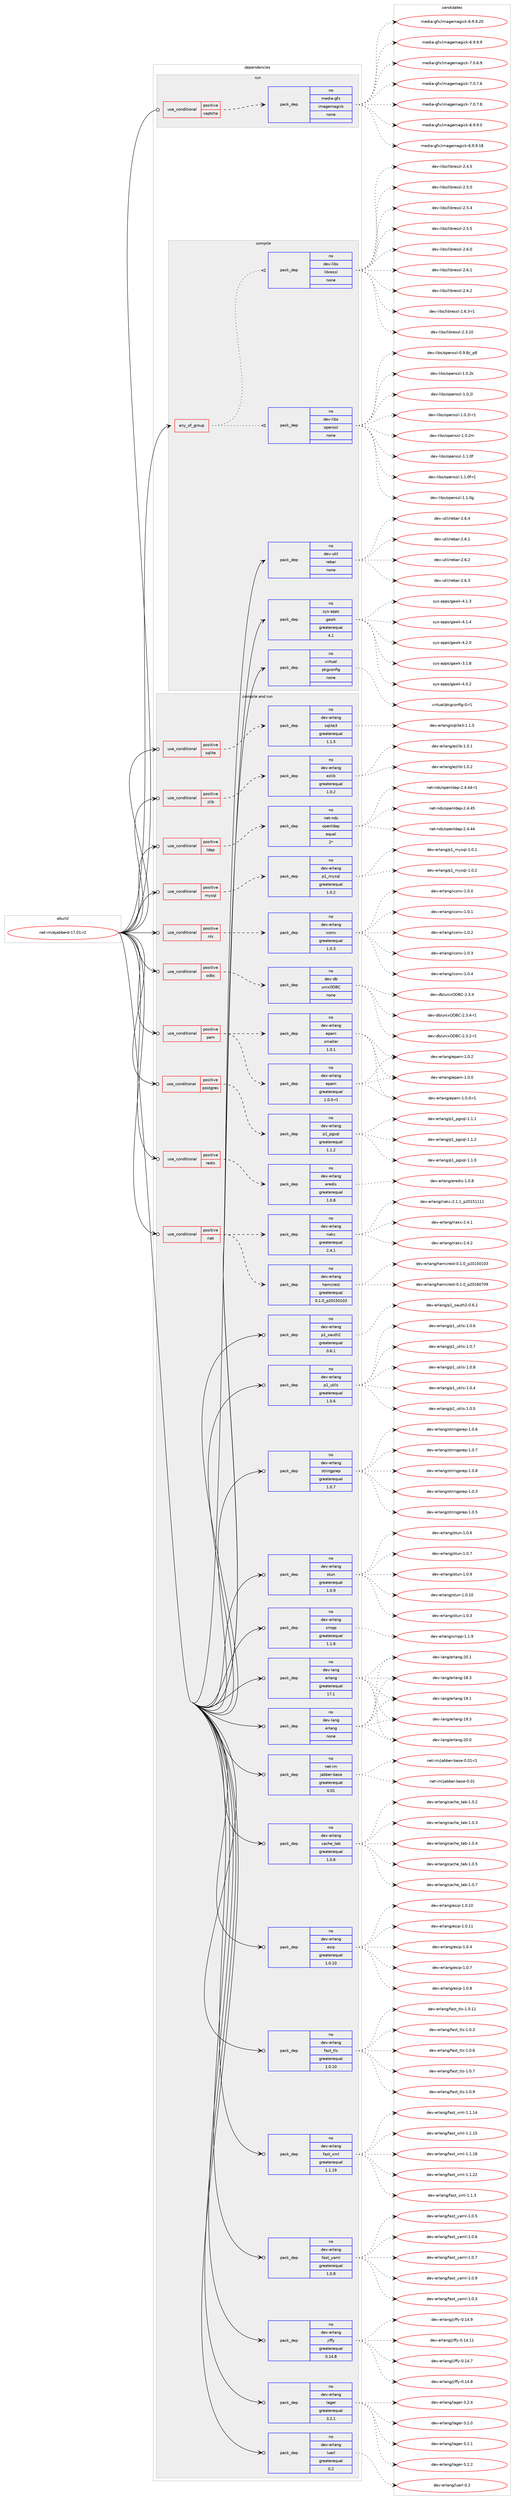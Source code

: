 digraph prolog {

# *************
# Graph options
# *************

newrank=true;
concentrate=true;
compound=true;
graph [rankdir=LR,fontname=Helvetica,fontsize=10,ranksep=1.5];#, ranksep=2.5, nodesep=0.2];
edge  [arrowhead=vee];
node  [fontname=Helvetica,fontsize=10];

# **********
# The ebuild
# **********

subgraph cluster_leftcol {
color=gray;
rank=same;
label=<<i>ebuild</i>>;
id [label="net-im/ejabberd-17.01-r2", color=red, width=4, href="../net-im/ejabberd-17.01-r2.svg"];
}

# ****************
# The dependencies
# ****************

subgraph cluster_midcol {
color=gray;
label=<<i>dependencies</i>>;
subgraph cluster_compile {
fillcolor="#eeeeee";
style=filled;
label=<<i>compile</i>>;
subgraph any6656 {
dependency412075 [label=<<TABLE BORDER="0" CELLBORDER="1" CELLSPACING="0" CELLPADDING="4"><TR><TD CELLPADDING="10">any_of_group</TD></TR></TABLE>>, shape=none, color=red];subgraph pack303279 {
dependency412076 [label=<<TABLE BORDER="0" CELLBORDER="1" CELLSPACING="0" CELLPADDING="4" WIDTH="220"><TR><TD ROWSPAN="6" CELLPADDING="30">pack_dep</TD></TR><TR><TD WIDTH="110">no</TD></TR><TR><TD>dev-libs</TD></TR><TR><TD>openssl</TD></TR><TR><TD>none</TD></TR><TR><TD></TD></TR></TABLE>>, shape=none, color=blue];
}
dependency412075:e -> dependency412076:w [weight=20,style="dotted",arrowhead="oinv"];
subgraph pack303280 {
dependency412077 [label=<<TABLE BORDER="0" CELLBORDER="1" CELLSPACING="0" CELLPADDING="4" WIDTH="220"><TR><TD ROWSPAN="6" CELLPADDING="30">pack_dep</TD></TR><TR><TD WIDTH="110">no</TD></TR><TR><TD>dev-libs</TD></TR><TR><TD>libressl</TD></TR><TR><TD>none</TD></TR><TR><TD></TD></TR></TABLE>>, shape=none, color=blue];
}
dependency412075:e -> dependency412077:w [weight=20,style="dotted",arrowhead="oinv"];
}
id:e -> dependency412075:w [weight=20,style="solid",arrowhead="vee"];
subgraph pack303281 {
dependency412078 [label=<<TABLE BORDER="0" CELLBORDER="1" CELLSPACING="0" CELLPADDING="4" WIDTH="220"><TR><TD ROWSPAN="6" CELLPADDING="30">pack_dep</TD></TR><TR><TD WIDTH="110">no</TD></TR><TR><TD>dev-util</TD></TR><TR><TD>rebar</TD></TR><TR><TD>none</TD></TR><TR><TD></TD></TR></TABLE>>, shape=none, color=blue];
}
id:e -> dependency412078:w [weight=20,style="solid",arrowhead="vee"];
subgraph pack303282 {
dependency412079 [label=<<TABLE BORDER="0" CELLBORDER="1" CELLSPACING="0" CELLPADDING="4" WIDTH="220"><TR><TD ROWSPAN="6" CELLPADDING="30">pack_dep</TD></TR><TR><TD WIDTH="110">no</TD></TR><TR><TD>sys-apps</TD></TR><TR><TD>gawk</TD></TR><TR><TD>greaterequal</TD></TR><TR><TD>4.1</TD></TR></TABLE>>, shape=none, color=blue];
}
id:e -> dependency412079:w [weight=20,style="solid",arrowhead="vee"];
subgraph pack303283 {
dependency412080 [label=<<TABLE BORDER="0" CELLBORDER="1" CELLSPACING="0" CELLPADDING="4" WIDTH="220"><TR><TD ROWSPAN="6" CELLPADDING="30">pack_dep</TD></TR><TR><TD WIDTH="110">no</TD></TR><TR><TD>virtual</TD></TR><TR><TD>pkgconfig</TD></TR><TR><TD>none</TD></TR><TR><TD></TD></TR></TABLE>>, shape=none, color=blue];
}
id:e -> dependency412080:w [weight=20,style="solid",arrowhead="vee"];
}
subgraph cluster_compileandrun {
fillcolor="#eeeeee";
style=filled;
label=<<i>compile and run</i>>;
subgraph cond101952 {
dependency412081 [label=<<TABLE BORDER="0" CELLBORDER="1" CELLSPACING="0" CELLPADDING="4"><TR><TD ROWSPAN="3" CELLPADDING="10">use_conditional</TD></TR><TR><TD>positive</TD></TR><TR><TD>ldap</TD></TR></TABLE>>, shape=none, color=red];
subgraph pack303284 {
dependency412082 [label=<<TABLE BORDER="0" CELLBORDER="1" CELLSPACING="0" CELLPADDING="4" WIDTH="220"><TR><TD ROWSPAN="6" CELLPADDING="30">pack_dep</TD></TR><TR><TD WIDTH="110">no</TD></TR><TR><TD>net-nds</TD></TR><TR><TD>openldap</TD></TR><TR><TD>equal</TD></TR><TR><TD>2*</TD></TR></TABLE>>, shape=none, color=blue];
}
dependency412081:e -> dependency412082:w [weight=20,style="dashed",arrowhead="vee"];
}
id:e -> dependency412081:w [weight=20,style="solid",arrowhead="odotvee"];
subgraph cond101953 {
dependency412083 [label=<<TABLE BORDER="0" CELLBORDER="1" CELLSPACING="0" CELLPADDING="4"><TR><TD ROWSPAN="3" CELLPADDING="10">use_conditional</TD></TR><TR><TD>positive</TD></TR><TR><TD>mysql</TD></TR></TABLE>>, shape=none, color=red];
subgraph pack303285 {
dependency412084 [label=<<TABLE BORDER="0" CELLBORDER="1" CELLSPACING="0" CELLPADDING="4" WIDTH="220"><TR><TD ROWSPAN="6" CELLPADDING="30">pack_dep</TD></TR><TR><TD WIDTH="110">no</TD></TR><TR><TD>dev-erlang</TD></TR><TR><TD>p1_mysql</TD></TR><TR><TD>greaterequal</TD></TR><TR><TD>1.0.2</TD></TR></TABLE>>, shape=none, color=blue];
}
dependency412083:e -> dependency412084:w [weight=20,style="dashed",arrowhead="vee"];
}
id:e -> dependency412083:w [weight=20,style="solid",arrowhead="odotvee"];
subgraph cond101954 {
dependency412085 [label=<<TABLE BORDER="0" CELLBORDER="1" CELLSPACING="0" CELLPADDING="4"><TR><TD ROWSPAN="3" CELLPADDING="10">use_conditional</TD></TR><TR><TD>positive</TD></TR><TR><TD>nls</TD></TR></TABLE>>, shape=none, color=red];
subgraph pack303286 {
dependency412086 [label=<<TABLE BORDER="0" CELLBORDER="1" CELLSPACING="0" CELLPADDING="4" WIDTH="220"><TR><TD ROWSPAN="6" CELLPADDING="30">pack_dep</TD></TR><TR><TD WIDTH="110">no</TD></TR><TR><TD>dev-erlang</TD></TR><TR><TD>iconv</TD></TR><TR><TD>greaterequal</TD></TR><TR><TD>1.0.3</TD></TR></TABLE>>, shape=none, color=blue];
}
dependency412085:e -> dependency412086:w [weight=20,style="dashed",arrowhead="vee"];
}
id:e -> dependency412085:w [weight=20,style="solid",arrowhead="odotvee"];
subgraph cond101955 {
dependency412087 [label=<<TABLE BORDER="0" CELLBORDER="1" CELLSPACING="0" CELLPADDING="4"><TR><TD ROWSPAN="3" CELLPADDING="10">use_conditional</TD></TR><TR><TD>positive</TD></TR><TR><TD>odbc</TD></TR></TABLE>>, shape=none, color=red];
subgraph pack303287 {
dependency412088 [label=<<TABLE BORDER="0" CELLBORDER="1" CELLSPACING="0" CELLPADDING="4" WIDTH="220"><TR><TD ROWSPAN="6" CELLPADDING="30">pack_dep</TD></TR><TR><TD WIDTH="110">no</TD></TR><TR><TD>dev-db</TD></TR><TR><TD>unixODBC</TD></TR><TR><TD>none</TD></TR><TR><TD></TD></TR></TABLE>>, shape=none, color=blue];
}
dependency412087:e -> dependency412088:w [weight=20,style="dashed",arrowhead="vee"];
}
id:e -> dependency412087:w [weight=20,style="solid",arrowhead="odotvee"];
subgraph cond101956 {
dependency412089 [label=<<TABLE BORDER="0" CELLBORDER="1" CELLSPACING="0" CELLPADDING="4"><TR><TD ROWSPAN="3" CELLPADDING="10">use_conditional</TD></TR><TR><TD>positive</TD></TR><TR><TD>pam</TD></TR></TABLE>>, shape=none, color=red];
subgraph pack303288 {
dependency412090 [label=<<TABLE BORDER="0" CELLBORDER="1" CELLSPACING="0" CELLPADDING="4" WIDTH="220"><TR><TD ROWSPAN="6" CELLPADDING="30">pack_dep</TD></TR><TR><TD WIDTH="110">no</TD></TR><TR><TD>dev-erlang</TD></TR><TR><TD>epam</TD></TR><TR><TD>greaterequal</TD></TR><TR><TD>1.0.0-r1</TD></TR></TABLE>>, shape=none, color=blue];
}
dependency412089:e -> dependency412090:w [weight=20,style="dashed",arrowhead="vee"];
subgraph pack303289 {
dependency412091 [label=<<TABLE BORDER="0" CELLBORDER="1" CELLSPACING="0" CELLPADDING="4" WIDTH="220"><TR><TD ROWSPAN="6" CELLPADDING="30">pack_dep</TD></TR><TR><TD WIDTH="110">no</TD></TR><TR><TD>dev-erlang</TD></TR><TR><TD>epam</TD></TR><TR><TD>smaller</TD></TR><TR><TD>1.0.1</TD></TR></TABLE>>, shape=none, color=blue];
}
dependency412089:e -> dependency412091:w [weight=20,style="dashed",arrowhead="vee"];
}
id:e -> dependency412089:w [weight=20,style="solid",arrowhead="odotvee"];
subgraph cond101957 {
dependency412092 [label=<<TABLE BORDER="0" CELLBORDER="1" CELLSPACING="0" CELLPADDING="4"><TR><TD ROWSPAN="3" CELLPADDING="10">use_conditional</TD></TR><TR><TD>positive</TD></TR><TR><TD>postgres</TD></TR></TABLE>>, shape=none, color=red];
subgraph pack303290 {
dependency412093 [label=<<TABLE BORDER="0" CELLBORDER="1" CELLSPACING="0" CELLPADDING="4" WIDTH="220"><TR><TD ROWSPAN="6" CELLPADDING="30">pack_dep</TD></TR><TR><TD WIDTH="110">no</TD></TR><TR><TD>dev-erlang</TD></TR><TR><TD>p1_pgsql</TD></TR><TR><TD>greaterequal</TD></TR><TR><TD>1.1.2</TD></TR></TABLE>>, shape=none, color=blue];
}
dependency412092:e -> dependency412093:w [weight=20,style="dashed",arrowhead="vee"];
}
id:e -> dependency412092:w [weight=20,style="solid",arrowhead="odotvee"];
subgraph cond101958 {
dependency412094 [label=<<TABLE BORDER="0" CELLBORDER="1" CELLSPACING="0" CELLPADDING="4"><TR><TD ROWSPAN="3" CELLPADDING="10">use_conditional</TD></TR><TR><TD>positive</TD></TR><TR><TD>redis</TD></TR></TABLE>>, shape=none, color=red];
subgraph pack303291 {
dependency412095 [label=<<TABLE BORDER="0" CELLBORDER="1" CELLSPACING="0" CELLPADDING="4" WIDTH="220"><TR><TD ROWSPAN="6" CELLPADDING="30">pack_dep</TD></TR><TR><TD WIDTH="110">no</TD></TR><TR><TD>dev-erlang</TD></TR><TR><TD>eredis</TD></TR><TR><TD>greaterequal</TD></TR><TR><TD>1.0.8</TD></TR></TABLE>>, shape=none, color=blue];
}
dependency412094:e -> dependency412095:w [weight=20,style="dashed",arrowhead="vee"];
}
id:e -> dependency412094:w [weight=20,style="solid",arrowhead="odotvee"];
subgraph cond101959 {
dependency412096 [label=<<TABLE BORDER="0" CELLBORDER="1" CELLSPACING="0" CELLPADDING="4"><TR><TD ROWSPAN="3" CELLPADDING="10">use_conditional</TD></TR><TR><TD>positive</TD></TR><TR><TD>riak</TD></TR></TABLE>>, shape=none, color=red];
subgraph pack303292 {
dependency412097 [label=<<TABLE BORDER="0" CELLBORDER="1" CELLSPACING="0" CELLPADDING="4" WIDTH="220"><TR><TD ROWSPAN="6" CELLPADDING="30">pack_dep</TD></TR><TR><TD WIDTH="110">no</TD></TR><TR><TD>dev-erlang</TD></TR><TR><TD>hamcrest</TD></TR><TR><TD>greaterequal</TD></TR><TR><TD>0.1.0_p20150103</TD></TR></TABLE>>, shape=none, color=blue];
}
dependency412096:e -> dependency412097:w [weight=20,style="dashed",arrowhead="vee"];
subgraph pack303293 {
dependency412098 [label=<<TABLE BORDER="0" CELLBORDER="1" CELLSPACING="0" CELLPADDING="4" WIDTH="220"><TR><TD ROWSPAN="6" CELLPADDING="30">pack_dep</TD></TR><TR><TD WIDTH="110">no</TD></TR><TR><TD>dev-erlang</TD></TR><TR><TD>riakc</TD></TR><TR><TD>greaterequal</TD></TR><TR><TD>2.4.1</TD></TR></TABLE>>, shape=none, color=blue];
}
dependency412096:e -> dependency412098:w [weight=20,style="dashed",arrowhead="vee"];
}
id:e -> dependency412096:w [weight=20,style="solid",arrowhead="odotvee"];
subgraph cond101960 {
dependency412099 [label=<<TABLE BORDER="0" CELLBORDER="1" CELLSPACING="0" CELLPADDING="4"><TR><TD ROWSPAN="3" CELLPADDING="10">use_conditional</TD></TR><TR><TD>positive</TD></TR><TR><TD>sqlite</TD></TR></TABLE>>, shape=none, color=red];
subgraph pack303294 {
dependency412100 [label=<<TABLE BORDER="0" CELLBORDER="1" CELLSPACING="0" CELLPADDING="4" WIDTH="220"><TR><TD ROWSPAN="6" CELLPADDING="30">pack_dep</TD></TR><TR><TD WIDTH="110">no</TD></TR><TR><TD>dev-erlang</TD></TR><TR><TD>sqlite3</TD></TR><TR><TD>greaterequal</TD></TR><TR><TD>1.1.5</TD></TR></TABLE>>, shape=none, color=blue];
}
dependency412099:e -> dependency412100:w [weight=20,style="dashed",arrowhead="vee"];
}
id:e -> dependency412099:w [weight=20,style="solid",arrowhead="odotvee"];
subgraph cond101961 {
dependency412101 [label=<<TABLE BORDER="0" CELLBORDER="1" CELLSPACING="0" CELLPADDING="4"><TR><TD ROWSPAN="3" CELLPADDING="10">use_conditional</TD></TR><TR><TD>positive</TD></TR><TR><TD>zlib</TD></TR></TABLE>>, shape=none, color=red];
subgraph pack303295 {
dependency412102 [label=<<TABLE BORDER="0" CELLBORDER="1" CELLSPACING="0" CELLPADDING="4" WIDTH="220"><TR><TD ROWSPAN="6" CELLPADDING="30">pack_dep</TD></TR><TR><TD WIDTH="110">no</TD></TR><TR><TD>dev-erlang</TD></TR><TR><TD>ezlib</TD></TR><TR><TD>greaterequal</TD></TR><TR><TD>1.0.2</TD></TR></TABLE>>, shape=none, color=blue];
}
dependency412101:e -> dependency412102:w [weight=20,style="dashed",arrowhead="vee"];
}
id:e -> dependency412101:w [weight=20,style="solid",arrowhead="odotvee"];
subgraph pack303296 {
dependency412103 [label=<<TABLE BORDER="0" CELLBORDER="1" CELLSPACING="0" CELLPADDING="4" WIDTH="220"><TR><TD ROWSPAN="6" CELLPADDING="30">pack_dep</TD></TR><TR><TD WIDTH="110">no</TD></TR><TR><TD>dev-erlang</TD></TR><TR><TD>cache_tab</TD></TR><TR><TD>greaterequal</TD></TR><TR><TD>1.0.6</TD></TR></TABLE>>, shape=none, color=blue];
}
id:e -> dependency412103:w [weight=20,style="solid",arrowhead="odotvee"];
subgraph pack303297 {
dependency412104 [label=<<TABLE BORDER="0" CELLBORDER="1" CELLSPACING="0" CELLPADDING="4" WIDTH="220"><TR><TD ROWSPAN="6" CELLPADDING="30">pack_dep</TD></TR><TR><TD WIDTH="110">no</TD></TR><TR><TD>dev-erlang</TD></TR><TR><TD>esip</TD></TR><TR><TD>greaterequal</TD></TR><TR><TD>1.0.10</TD></TR></TABLE>>, shape=none, color=blue];
}
id:e -> dependency412104:w [weight=20,style="solid",arrowhead="odotvee"];
subgraph pack303298 {
dependency412105 [label=<<TABLE BORDER="0" CELLBORDER="1" CELLSPACING="0" CELLPADDING="4" WIDTH="220"><TR><TD ROWSPAN="6" CELLPADDING="30">pack_dep</TD></TR><TR><TD WIDTH="110">no</TD></TR><TR><TD>dev-erlang</TD></TR><TR><TD>fast_tls</TD></TR><TR><TD>greaterequal</TD></TR><TR><TD>1.0.10</TD></TR></TABLE>>, shape=none, color=blue];
}
id:e -> dependency412105:w [weight=20,style="solid",arrowhead="odotvee"];
subgraph pack303299 {
dependency412106 [label=<<TABLE BORDER="0" CELLBORDER="1" CELLSPACING="0" CELLPADDING="4" WIDTH="220"><TR><TD ROWSPAN="6" CELLPADDING="30">pack_dep</TD></TR><TR><TD WIDTH="110">no</TD></TR><TR><TD>dev-erlang</TD></TR><TR><TD>fast_xml</TD></TR><TR><TD>greaterequal</TD></TR><TR><TD>1.1.19</TD></TR></TABLE>>, shape=none, color=blue];
}
id:e -> dependency412106:w [weight=20,style="solid",arrowhead="odotvee"];
subgraph pack303300 {
dependency412107 [label=<<TABLE BORDER="0" CELLBORDER="1" CELLSPACING="0" CELLPADDING="4" WIDTH="220"><TR><TD ROWSPAN="6" CELLPADDING="30">pack_dep</TD></TR><TR><TD WIDTH="110">no</TD></TR><TR><TD>dev-erlang</TD></TR><TR><TD>fast_yaml</TD></TR><TR><TD>greaterequal</TD></TR><TR><TD>1.0.8</TD></TR></TABLE>>, shape=none, color=blue];
}
id:e -> dependency412107:w [weight=20,style="solid",arrowhead="odotvee"];
subgraph pack303301 {
dependency412108 [label=<<TABLE BORDER="0" CELLBORDER="1" CELLSPACING="0" CELLPADDING="4" WIDTH="220"><TR><TD ROWSPAN="6" CELLPADDING="30">pack_dep</TD></TR><TR><TD WIDTH="110">no</TD></TR><TR><TD>dev-erlang</TD></TR><TR><TD>jiffy</TD></TR><TR><TD>greaterequal</TD></TR><TR><TD>0.14.8</TD></TR></TABLE>>, shape=none, color=blue];
}
id:e -> dependency412108:w [weight=20,style="solid",arrowhead="odotvee"];
subgraph pack303302 {
dependency412109 [label=<<TABLE BORDER="0" CELLBORDER="1" CELLSPACING="0" CELLPADDING="4" WIDTH="220"><TR><TD ROWSPAN="6" CELLPADDING="30">pack_dep</TD></TR><TR><TD WIDTH="110">no</TD></TR><TR><TD>dev-erlang</TD></TR><TR><TD>lager</TD></TR><TR><TD>greaterequal</TD></TR><TR><TD>3.2.1</TD></TR></TABLE>>, shape=none, color=blue];
}
id:e -> dependency412109:w [weight=20,style="solid",arrowhead="odotvee"];
subgraph pack303303 {
dependency412110 [label=<<TABLE BORDER="0" CELLBORDER="1" CELLSPACING="0" CELLPADDING="4" WIDTH="220"><TR><TD ROWSPAN="6" CELLPADDING="30">pack_dep</TD></TR><TR><TD WIDTH="110">no</TD></TR><TR><TD>dev-erlang</TD></TR><TR><TD>luerl</TD></TR><TR><TD>greaterequal</TD></TR><TR><TD>0.2</TD></TR></TABLE>>, shape=none, color=blue];
}
id:e -> dependency412110:w [weight=20,style="solid",arrowhead="odotvee"];
subgraph pack303304 {
dependency412111 [label=<<TABLE BORDER="0" CELLBORDER="1" CELLSPACING="0" CELLPADDING="4" WIDTH="220"><TR><TD ROWSPAN="6" CELLPADDING="30">pack_dep</TD></TR><TR><TD WIDTH="110">no</TD></TR><TR><TD>dev-erlang</TD></TR><TR><TD>p1_oauth2</TD></TR><TR><TD>greaterequal</TD></TR><TR><TD>0.6.1</TD></TR></TABLE>>, shape=none, color=blue];
}
id:e -> dependency412111:w [weight=20,style="solid",arrowhead="odotvee"];
subgraph pack303305 {
dependency412112 [label=<<TABLE BORDER="0" CELLBORDER="1" CELLSPACING="0" CELLPADDING="4" WIDTH="220"><TR><TD ROWSPAN="6" CELLPADDING="30">pack_dep</TD></TR><TR><TD WIDTH="110">no</TD></TR><TR><TD>dev-erlang</TD></TR><TR><TD>p1_utils</TD></TR><TR><TD>greaterequal</TD></TR><TR><TD>1.0.6</TD></TR></TABLE>>, shape=none, color=blue];
}
id:e -> dependency412112:w [weight=20,style="solid",arrowhead="odotvee"];
subgraph pack303306 {
dependency412113 [label=<<TABLE BORDER="0" CELLBORDER="1" CELLSPACING="0" CELLPADDING="4" WIDTH="220"><TR><TD ROWSPAN="6" CELLPADDING="30">pack_dep</TD></TR><TR><TD WIDTH="110">no</TD></TR><TR><TD>dev-erlang</TD></TR><TR><TD>stringprep</TD></TR><TR><TD>greaterequal</TD></TR><TR><TD>1.0.7</TD></TR></TABLE>>, shape=none, color=blue];
}
id:e -> dependency412113:w [weight=20,style="solid",arrowhead="odotvee"];
subgraph pack303307 {
dependency412114 [label=<<TABLE BORDER="0" CELLBORDER="1" CELLSPACING="0" CELLPADDING="4" WIDTH="220"><TR><TD ROWSPAN="6" CELLPADDING="30">pack_dep</TD></TR><TR><TD WIDTH="110">no</TD></TR><TR><TD>dev-erlang</TD></TR><TR><TD>stun</TD></TR><TR><TD>greaterequal</TD></TR><TR><TD>1.0.9</TD></TR></TABLE>>, shape=none, color=blue];
}
id:e -> dependency412114:w [weight=20,style="solid",arrowhead="odotvee"];
subgraph pack303308 {
dependency412115 [label=<<TABLE BORDER="0" CELLBORDER="1" CELLSPACING="0" CELLPADDING="4" WIDTH="220"><TR><TD ROWSPAN="6" CELLPADDING="30">pack_dep</TD></TR><TR><TD WIDTH="110">no</TD></TR><TR><TD>dev-erlang</TD></TR><TR><TD>xmpp</TD></TR><TR><TD>greaterequal</TD></TR><TR><TD>1.1.6</TD></TR></TABLE>>, shape=none, color=blue];
}
id:e -> dependency412115:w [weight=20,style="solid",arrowhead="odotvee"];
subgraph pack303309 {
dependency412116 [label=<<TABLE BORDER="0" CELLBORDER="1" CELLSPACING="0" CELLPADDING="4" WIDTH="220"><TR><TD ROWSPAN="6" CELLPADDING="30">pack_dep</TD></TR><TR><TD WIDTH="110">no</TD></TR><TR><TD>dev-lang</TD></TR><TR><TD>erlang</TD></TR><TR><TD>greaterequal</TD></TR><TR><TD>17.1</TD></TR></TABLE>>, shape=none, color=blue];
}
id:e -> dependency412116:w [weight=20,style="solid",arrowhead="odotvee"];
subgraph pack303310 {
dependency412117 [label=<<TABLE BORDER="0" CELLBORDER="1" CELLSPACING="0" CELLPADDING="4" WIDTH="220"><TR><TD ROWSPAN="6" CELLPADDING="30">pack_dep</TD></TR><TR><TD WIDTH="110">no</TD></TR><TR><TD>dev-lang</TD></TR><TR><TD>erlang</TD></TR><TR><TD>none</TD></TR><TR><TD></TD></TR></TABLE>>, shape=none, color=blue];
}
id:e -> dependency412117:w [weight=20,style="solid",arrowhead="odotvee"];
subgraph pack303311 {
dependency412118 [label=<<TABLE BORDER="0" CELLBORDER="1" CELLSPACING="0" CELLPADDING="4" WIDTH="220"><TR><TD ROWSPAN="6" CELLPADDING="30">pack_dep</TD></TR><TR><TD WIDTH="110">no</TD></TR><TR><TD>net-im</TD></TR><TR><TD>jabber-base</TD></TR><TR><TD>greaterequal</TD></TR><TR><TD>0.01</TD></TR></TABLE>>, shape=none, color=blue];
}
id:e -> dependency412118:w [weight=20,style="solid",arrowhead="odotvee"];
}
subgraph cluster_run {
fillcolor="#eeeeee";
style=filled;
label=<<i>run</i>>;
subgraph cond101962 {
dependency412119 [label=<<TABLE BORDER="0" CELLBORDER="1" CELLSPACING="0" CELLPADDING="4"><TR><TD ROWSPAN="3" CELLPADDING="10">use_conditional</TD></TR><TR><TD>positive</TD></TR><TR><TD>captcha</TD></TR></TABLE>>, shape=none, color=red];
subgraph pack303312 {
dependency412120 [label=<<TABLE BORDER="0" CELLBORDER="1" CELLSPACING="0" CELLPADDING="4" WIDTH="220"><TR><TD ROWSPAN="6" CELLPADDING="30">pack_dep</TD></TR><TR><TD WIDTH="110">no</TD></TR><TR><TD>media-gfx</TD></TR><TR><TD>imagemagick</TD></TR><TR><TD>none</TD></TR><TR><TD></TD></TR></TABLE>>, shape=none, color=blue];
}
dependency412119:e -> dependency412120:w [weight=20,style="dashed",arrowhead="vee"];
}
id:e -> dependency412119:w [weight=20,style="solid",arrowhead="odot"];
}
}

# **************
# The candidates
# **************

subgraph cluster_choices {
rank=same;
color=gray;
label=<<i>candidates</i>>;

subgraph choice303279 {
color=black;
nodesep=1;
choice1001011184510810598115471111121011101151151084548465746561229511256 [label="dev-libs/openssl-0.9.8z_p8", color=red, width=4,href="../dev-libs/openssl-0.9.8z_p8.svg"];
choice100101118451081059811547111112101110115115108454946484650107 [label="dev-libs/openssl-1.0.2k", color=red, width=4,href="../dev-libs/openssl-1.0.2k.svg"];
choice100101118451081059811547111112101110115115108454946484650108 [label="dev-libs/openssl-1.0.2l", color=red, width=4,href="../dev-libs/openssl-1.0.2l.svg"];
choice1001011184510810598115471111121011101151151084549464846501084511449 [label="dev-libs/openssl-1.0.2l-r1", color=red, width=4,href="../dev-libs/openssl-1.0.2l-r1.svg"];
choice100101118451081059811547111112101110115115108454946484650109 [label="dev-libs/openssl-1.0.2m", color=red, width=4,href="../dev-libs/openssl-1.0.2m.svg"];
choice100101118451081059811547111112101110115115108454946494648102 [label="dev-libs/openssl-1.1.0f", color=red, width=4,href="../dev-libs/openssl-1.1.0f.svg"];
choice1001011184510810598115471111121011101151151084549464946481024511449 [label="dev-libs/openssl-1.1.0f-r1", color=red, width=4,href="../dev-libs/openssl-1.1.0f-r1.svg"];
choice100101118451081059811547111112101110115115108454946494648103 [label="dev-libs/openssl-1.1.0g", color=red, width=4,href="../dev-libs/openssl-1.1.0g.svg"];
dependency412076:e -> choice1001011184510810598115471111121011101151151084548465746561229511256:w [style=dotted,weight="100"];
dependency412076:e -> choice100101118451081059811547111112101110115115108454946484650107:w [style=dotted,weight="100"];
dependency412076:e -> choice100101118451081059811547111112101110115115108454946484650108:w [style=dotted,weight="100"];
dependency412076:e -> choice1001011184510810598115471111121011101151151084549464846501084511449:w [style=dotted,weight="100"];
dependency412076:e -> choice100101118451081059811547111112101110115115108454946484650109:w [style=dotted,weight="100"];
dependency412076:e -> choice100101118451081059811547111112101110115115108454946494648102:w [style=dotted,weight="100"];
dependency412076:e -> choice1001011184510810598115471111121011101151151084549464946481024511449:w [style=dotted,weight="100"];
dependency412076:e -> choice100101118451081059811547111112101110115115108454946494648103:w [style=dotted,weight="100"];
}
subgraph choice303280 {
color=black;
nodesep=1;
choice1001011184510810598115471081059811410111511510845504651464948 [label="dev-libs/libressl-2.3.10", color=red, width=4,href="../dev-libs/libressl-2.3.10.svg"];
choice10010111845108105981154710810598114101115115108455046524653 [label="dev-libs/libressl-2.4.5", color=red, width=4,href="../dev-libs/libressl-2.4.5.svg"];
choice10010111845108105981154710810598114101115115108455046534648 [label="dev-libs/libressl-2.5.0", color=red, width=4,href="../dev-libs/libressl-2.5.0.svg"];
choice10010111845108105981154710810598114101115115108455046534652 [label="dev-libs/libressl-2.5.4", color=red, width=4,href="../dev-libs/libressl-2.5.4.svg"];
choice10010111845108105981154710810598114101115115108455046534653 [label="dev-libs/libressl-2.5.5", color=red, width=4,href="../dev-libs/libressl-2.5.5.svg"];
choice10010111845108105981154710810598114101115115108455046544648 [label="dev-libs/libressl-2.6.0", color=red, width=4,href="../dev-libs/libressl-2.6.0.svg"];
choice10010111845108105981154710810598114101115115108455046544649 [label="dev-libs/libressl-2.6.1", color=red, width=4,href="../dev-libs/libressl-2.6.1.svg"];
choice10010111845108105981154710810598114101115115108455046544650 [label="dev-libs/libressl-2.6.2", color=red, width=4,href="../dev-libs/libressl-2.6.2.svg"];
choice100101118451081059811547108105981141011151151084550465446514511449 [label="dev-libs/libressl-2.6.3-r1", color=red, width=4,href="../dev-libs/libressl-2.6.3-r1.svg"];
dependency412077:e -> choice1001011184510810598115471081059811410111511510845504651464948:w [style=dotted,weight="100"];
dependency412077:e -> choice10010111845108105981154710810598114101115115108455046524653:w [style=dotted,weight="100"];
dependency412077:e -> choice10010111845108105981154710810598114101115115108455046534648:w [style=dotted,weight="100"];
dependency412077:e -> choice10010111845108105981154710810598114101115115108455046534652:w [style=dotted,weight="100"];
dependency412077:e -> choice10010111845108105981154710810598114101115115108455046534653:w [style=dotted,weight="100"];
dependency412077:e -> choice10010111845108105981154710810598114101115115108455046544648:w [style=dotted,weight="100"];
dependency412077:e -> choice10010111845108105981154710810598114101115115108455046544649:w [style=dotted,weight="100"];
dependency412077:e -> choice10010111845108105981154710810598114101115115108455046544650:w [style=dotted,weight="100"];
dependency412077:e -> choice100101118451081059811547108105981141011151151084550465446514511449:w [style=dotted,weight="100"];
}
subgraph choice303281 {
color=black;
nodesep=1;
choice10010111845117116105108471141019897114455046544649 [label="dev-util/rebar-2.6.1", color=red, width=4,href="../dev-util/rebar-2.6.1.svg"];
choice10010111845117116105108471141019897114455046544650 [label="dev-util/rebar-2.6.2", color=red, width=4,href="../dev-util/rebar-2.6.2.svg"];
choice10010111845117116105108471141019897114455046544651 [label="dev-util/rebar-2.6.3", color=red, width=4,href="../dev-util/rebar-2.6.3.svg"];
choice10010111845117116105108471141019897114455046544652 [label="dev-util/rebar-2.6.4", color=red, width=4,href="../dev-util/rebar-2.6.4.svg"];
dependency412078:e -> choice10010111845117116105108471141019897114455046544649:w [style=dotted,weight="100"];
dependency412078:e -> choice10010111845117116105108471141019897114455046544650:w [style=dotted,weight="100"];
dependency412078:e -> choice10010111845117116105108471141019897114455046544651:w [style=dotted,weight="100"];
dependency412078:e -> choice10010111845117116105108471141019897114455046544652:w [style=dotted,weight="100"];
}
subgraph choice303282 {
color=black;
nodesep=1;
choice11512111545971121121154710397119107455146494656 [label="sys-apps/gawk-3.1.8", color=red, width=4,href="../sys-apps/gawk-3.1.8.svg"];
choice11512111545971121121154710397119107455246484650 [label="sys-apps/gawk-4.0.2", color=red, width=4,href="../sys-apps/gawk-4.0.2.svg"];
choice11512111545971121121154710397119107455246494651 [label="sys-apps/gawk-4.1.3", color=red, width=4,href="../sys-apps/gawk-4.1.3.svg"];
choice11512111545971121121154710397119107455246494652 [label="sys-apps/gawk-4.1.4", color=red, width=4,href="../sys-apps/gawk-4.1.4.svg"];
choice11512111545971121121154710397119107455246504648 [label="sys-apps/gawk-4.2.0", color=red, width=4,href="../sys-apps/gawk-4.2.0.svg"];
dependency412079:e -> choice11512111545971121121154710397119107455146494656:w [style=dotted,weight="100"];
dependency412079:e -> choice11512111545971121121154710397119107455246484650:w [style=dotted,weight="100"];
dependency412079:e -> choice11512111545971121121154710397119107455246494651:w [style=dotted,weight="100"];
dependency412079:e -> choice11512111545971121121154710397119107455246494652:w [style=dotted,weight="100"];
dependency412079:e -> choice11512111545971121121154710397119107455246504648:w [style=dotted,weight="100"];
}
subgraph choice303283 {
color=black;
nodesep=1;
choice11810511411611797108471121071039911111010210510345484511449 [label="virtual/pkgconfig-0-r1", color=red, width=4,href="../virtual/pkgconfig-0-r1.svg"];
dependency412080:e -> choice11810511411611797108471121071039911111010210510345484511449:w [style=dotted,weight="100"];
}
subgraph choice303284 {
color=black;
nodesep=1;
choice11010111645110100115471111121011101081009711245504652465252 [label="net-nds/openldap-2.4.44", color=red, width=4,href="../net-nds/openldap-2.4.44.svg"];
choice110101116451101001154711111210111010810097112455046524652524511449 [label="net-nds/openldap-2.4.44-r1", color=red, width=4,href="../net-nds/openldap-2.4.44-r1.svg"];
choice11010111645110100115471111121011101081009711245504652465253 [label="net-nds/openldap-2.4.45", color=red, width=4,href="../net-nds/openldap-2.4.45.svg"];
dependency412082:e -> choice11010111645110100115471111121011101081009711245504652465252:w [style=dotted,weight="100"];
dependency412082:e -> choice110101116451101001154711111210111010810097112455046524652524511449:w [style=dotted,weight="100"];
dependency412082:e -> choice11010111645110100115471111121011101081009711245504652465253:w [style=dotted,weight="100"];
}
subgraph choice303285 {
color=black;
nodesep=1;
choice1001011184510111410897110103471124995109121115113108454946484649 [label="dev-erlang/p1_mysql-1.0.1", color=red, width=4,href="../dev-erlang/p1_mysql-1.0.1.svg"];
choice1001011184510111410897110103471124995109121115113108454946484650 [label="dev-erlang/p1_mysql-1.0.2", color=red, width=4,href="../dev-erlang/p1_mysql-1.0.2.svg"];
dependency412084:e -> choice1001011184510111410897110103471124995109121115113108454946484649:w [style=dotted,weight="100"];
dependency412084:e -> choice1001011184510111410897110103471124995109121115113108454946484650:w [style=dotted,weight="100"];
}
subgraph choice303286 {
color=black;
nodesep=1;
choice10010111845101114108971101034710599111110118454946484648 [label="dev-erlang/iconv-1.0.0", color=red, width=4,href="../dev-erlang/iconv-1.0.0.svg"];
choice10010111845101114108971101034710599111110118454946484649 [label="dev-erlang/iconv-1.0.1", color=red, width=4,href="../dev-erlang/iconv-1.0.1.svg"];
choice10010111845101114108971101034710599111110118454946484650 [label="dev-erlang/iconv-1.0.2", color=red, width=4,href="../dev-erlang/iconv-1.0.2.svg"];
choice10010111845101114108971101034710599111110118454946484651 [label="dev-erlang/iconv-1.0.3", color=red, width=4,href="../dev-erlang/iconv-1.0.3.svg"];
choice10010111845101114108971101034710599111110118454946484652 [label="dev-erlang/iconv-1.0.4", color=red, width=4,href="../dev-erlang/iconv-1.0.4.svg"];
dependency412086:e -> choice10010111845101114108971101034710599111110118454946484648:w [style=dotted,weight="100"];
dependency412086:e -> choice10010111845101114108971101034710599111110118454946484649:w [style=dotted,weight="100"];
dependency412086:e -> choice10010111845101114108971101034710599111110118454946484650:w [style=dotted,weight="100"];
dependency412086:e -> choice10010111845101114108971101034710599111110118454946484651:w [style=dotted,weight="100"];
dependency412086:e -> choice10010111845101114108971101034710599111110118454946484652:w [style=dotted,weight="100"];
}
subgraph choice303287 {
color=black;
nodesep=1;
choice100101118451009847117110105120796866674550465146504511449 [label="dev-db/unixODBC-2.3.2-r1", color=red, width=4,href="../dev-db/unixODBC-2.3.2-r1.svg"];
choice10010111845100984711711010512079686667455046514652 [label="dev-db/unixODBC-2.3.4", color=red, width=4,href="../dev-db/unixODBC-2.3.4.svg"];
choice100101118451009847117110105120796866674550465146524511449 [label="dev-db/unixODBC-2.3.4-r1", color=red, width=4,href="../dev-db/unixODBC-2.3.4-r1.svg"];
dependency412088:e -> choice100101118451009847117110105120796866674550465146504511449:w [style=dotted,weight="100"];
dependency412088:e -> choice10010111845100984711711010512079686667455046514652:w [style=dotted,weight="100"];
dependency412088:e -> choice100101118451009847117110105120796866674550465146524511449:w [style=dotted,weight="100"];
}
subgraph choice303288 {
color=black;
nodesep=1;
choice10010111845101114108971101034710111297109454946484648 [label="dev-erlang/epam-1.0.0", color=red, width=4,href="../dev-erlang/epam-1.0.0.svg"];
choice100101118451011141089711010347101112971094549464846484511449 [label="dev-erlang/epam-1.0.0-r1", color=red, width=4,href="../dev-erlang/epam-1.0.0-r1.svg"];
choice10010111845101114108971101034710111297109454946484650 [label="dev-erlang/epam-1.0.2", color=red, width=4,href="../dev-erlang/epam-1.0.2.svg"];
dependency412090:e -> choice10010111845101114108971101034710111297109454946484648:w [style=dotted,weight="100"];
dependency412090:e -> choice100101118451011141089711010347101112971094549464846484511449:w [style=dotted,weight="100"];
dependency412090:e -> choice10010111845101114108971101034710111297109454946484650:w [style=dotted,weight="100"];
}
subgraph choice303289 {
color=black;
nodesep=1;
choice10010111845101114108971101034710111297109454946484648 [label="dev-erlang/epam-1.0.0", color=red, width=4,href="../dev-erlang/epam-1.0.0.svg"];
choice100101118451011141089711010347101112971094549464846484511449 [label="dev-erlang/epam-1.0.0-r1", color=red, width=4,href="../dev-erlang/epam-1.0.0-r1.svg"];
choice10010111845101114108971101034710111297109454946484650 [label="dev-erlang/epam-1.0.2", color=red, width=4,href="../dev-erlang/epam-1.0.2.svg"];
dependency412091:e -> choice10010111845101114108971101034710111297109454946484648:w [style=dotted,weight="100"];
dependency412091:e -> choice100101118451011141089711010347101112971094549464846484511449:w [style=dotted,weight="100"];
dependency412091:e -> choice10010111845101114108971101034710111297109454946484650:w [style=dotted,weight="100"];
}
subgraph choice303290 {
color=black;
nodesep=1;
choice1001011184510111410897110103471124995112103115113108454946494648 [label="dev-erlang/p1_pgsql-1.1.0", color=red, width=4,href="../dev-erlang/p1_pgsql-1.1.0.svg"];
choice1001011184510111410897110103471124995112103115113108454946494649 [label="dev-erlang/p1_pgsql-1.1.1", color=red, width=4,href="../dev-erlang/p1_pgsql-1.1.1.svg"];
choice1001011184510111410897110103471124995112103115113108454946494650 [label="dev-erlang/p1_pgsql-1.1.2", color=red, width=4,href="../dev-erlang/p1_pgsql-1.1.2.svg"];
dependency412093:e -> choice1001011184510111410897110103471124995112103115113108454946494648:w [style=dotted,weight="100"];
dependency412093:e -> choice1001011184510111410897110103471124995112103115113108454946494649:w [style=dotted,weight="100"];
dependency412093:e -> choice1001011184510111410897110103471124995112103115113108454946494650:w [style=dotted,weight="100"];
}
subgraph choice303291 {
color=black;
nodesep=1;
choice100101118451011141089711010347101114101100105115454946484656 [label="dev-erlang/eredis-1.0.8", color=red, width=4,href="../dev-erlang/eredis-1.0.8.svg"];
dependency412095:e -> choice100101118451011141089711010347101114101100105115454946484656:w [style=dotted,weight="100"];
}
subgraph choice303292 {
color=black;
nodesep=1;
choice1001011184510111410897110103471049710999114101115116454846494648951125048495348494851 [label="dev-erlang/hamcrest-0.1.0_p20150103", color=red, width=4,href="../dev-erlang/hamcrest-0.1.0_p20150103.svg"];
choice1001011184510111410897110103471049710999114101115116454846494648951125048495448554857 [label="dev-erlang/hamcrest-0.1.0_p20160709", color=red, width=4,href="../dev-erlang/hamcrest-0.1.0_p20160709.svg"];
dependency412097:e -> choice1001011184510111410897110103471049710999114101115116454846494648951125048495348494851:w [style=dotted,weight="100"];
dependency412097:e -> choice1001011184510111410897110103471049710999114101115116454846494648951125048495448554857:w [style=dotted,weight="100"];
}
subgraph choice303293 {
color=black;
nodesep=1;
choice1001011184510111410897110103471141059710799455046494649951125048495349494949 [label="dev-erlang/riakc-2.1.1_p20151111", color=red, width=4,href="../dev-erlang/riakc-2.1.1_p20151111.svg"];
choice1001011184510111410897110103471141059710799455046524649 [label="dev-erlang/riakc-2.4.1", color=red, width=4,href="../dev-erlang/riakc-2.4.1.svg"];
choice1001011184510111410897110103471141059710799455046524650 [label="dev-erlang/riakc-2.4.2", color=red, width=4,href="../dev-erlang/riakc-2.4.2.svg"];
dependency412098:e -> choice1001011184510111410897110103471141059710799455046494649951125048495349494949:w [style=dotted,weight="100"];
dependency412098:e -> choice1001011184510111410897110103471141059710799455046524649:w [style=dotted,weight="100"];
dependency412098:e -> choice1001011184510111410897110103471141059710799455046524650:w [style=dotted,weight="100"];
}
subgraph choice303294 {
color=black;
nodesep=1;
choice10010111845101114108971101034711511310810511610151454946494653 [label="dev-erlang/sqlite3-1.1.5", color=red, width=4,href="../dev-erlang/sqlite3-1.1.5.svg"];
dependency412100:e -> choice10010111845101114108971101034711511310810511610151454946494653:w [style=dotted,weight="100"];
}
subgraph choice303295 {
color=black;
nodesep=1;
choice10010111845101114108971101034710112210810598454946484649 [label="dev-erlang/ezlib-1.0.1", color=red, width=4,href="../dev-erlang/ezlib-1.0.1.svg"];
choice10010111845101114108971101034710112210810598454946484650 [label="dev-erlang/ezlib-1.0.2", color=red, width=4,href="../dev-erlang/ezlib-1.0.2.svg"];
dependency412102:e -> choice10010111845101114108971101034710112210810598454946484649:w [style=dotted,weight="100"];
dependency412102:e -> choice10010111845101114108971101034710112210810598454946484650:w [style=dotted,weight="100"];
}
subgraph choice303296 {
color=black;
nodesep=1;
choice100101118451011141089711010347999799104101951169798454946484650 [label="dev-erlang/cache_tab-1.0.2", color=red, width=4,href="../dev-erlang/cache_tab-1.0.2.svg"];
choice100101118451011141089711010347999799104101951169798454946484651 [label="dev-erlang/cache_tab-1.0.3", color=red, width=4,href="../dev-erlang/cache_tab-1.0.3.svg"];
choice100101118451011141089711010347999799104101951169798454946484652 [label="dev-erlang/cache_tab-1.0.4", color=red, width=4,href="../dev-erlang/cache_tab-1.0.4.svg"];
choice100101118451011141089711010347999799104101951169798454946484653 [label="dev-erlang/cache_tab-1.0.5", color=red, width=4,href="../dev-erlang/cache_tab-1.0.5.svg"];
choice100101118451011141089711010347999799104101951169798454946484655 [label="dev-erlang/cache_tab-1.0.7", color=red, width=4,href="../dev-erlang/cache_tab-1.0.7.svg"];
dependency412103:e -> choice100101118451011141089711010347999799104101951169798454946484650:w [style=dotted,weight="100"];
dependency412103:e -> choice100101118451011141089711010347999799104101951169798454946484651:w [style=dotted,weight="100"];
dependency412103:e -> choice100101118451011141089711010347999799104101951169798454946484652:w [style=dotted,weight="100"];
dependency412103:e -> choice100101118451011141089711010347999799104101951169798454946484653:w [style=dotted,weight="100"];
dependency412103:e -> choice100101118451011141089711010347999799104101951169798454946484655:w [style=dotted,weight="100"];
}
subgraph choice303297 {
color=black;
nodesep=1;
choice10010111845101114108971101034710111510511245494648464948 [label="dev-erlang/esip-1.0.10", color=red, width=4,href="../dev-erlang/esip-1.0.10.svg"];
choice10010111845101114108971101034710111510511245494648464949 [label="dev-erlang/esip-1.0.11", color=red, width=4,href="../dev-erlang/esip-1.0.11.svg"];
choice100101118451011141089711010347101115105112454946484652 [label="dev-erlang/esip-1.0.4", color=red, width=4,href="../dev-erlang/esip-1.0.4.svg"];
choice100101118451011141089711010347101115105112454946484655 [label="dev-erlang/esip-1.0.7", color=red, width=4,href="../dev-erlang/esip-1.0.7.svg"];
choice100101118451011141089711010347101115105112454946484656 [label="dev-erlang/esip-1.0.8", color=red, width=4,href="../dev-erlang/esip-1.0.8.svg"];
dependency412104:e -> choice10010111845101114108971101034710111510511245494648464948:w [style=dotted,weight="100"];
dependency412104:e -> choice10010111845101114108971101034710111510511245494648464949:w [style=dotted,weight="100"];
dependency412104:e -> choice100101118451011141089711010347101115105112454946484652:w [style=dotted,weight="100"];
dependency412104:e -> choice100101118451011141089711010347101115105112454946484655:w [style=dotted,weight="100"];
dependency412104:e -> choice100101118451011141089711010347101115105112454946484656:w [style=dotted,weight="100"];
}
subgraph choice303298 {
color=black;
nodesep=1;
choice100101118451011141089711010347102971151169511610811545494648464949 [label="dev-erlang/fast_tls-1.0.11", color=red, width=4,href="../dev-erlang/fast_tls-1.0.11.svg"];
choice1001011184510111410897110103471029711511695116108115454946484651 [label="dev-erlang/fast_tls-1.0.3", color=red, width=4,href="../dev-erlang/fast_tls-1.0.3.svg"];
choice1001011184510111410897110103471029711511695116108115454946484654 [label="dev-erlang/fast_tls-1.0.6", color=red, width=4,href="../dev-erlang/fast_tls-1.0.6.svg"];
choice1001011184510111410897110103471029711511695116108115454946484655 [label="dev-erlang/fast_tls-1.0.7", color=red, width=4,href="../dev-erlang/fast_tls-1.0.7.svg"];
choice1001011184510111410897110103471029711511695116108115454946484657 [label="dev-erlang/fast_tls-1.0.9", color=red, width=4,href="../dev-erlang/fast_tls-1.0.9.svg"];
dependency412105:e -> choice100101118451011141089711010347102971151169511610811545494648464949:w [style=dotted,weight="100"];
dependency412105:e -> choice1001011184510111410897110103471029711511695116108115454946484651:w [style=dotted,weight="100"];
dependency412105:e -> choice1001011184510111410897110103471029711511695116108115454946484654:w [style=dotted,weight="100"];
dependency412105:e -> choice1001011184510111410897110103471029711511695116108115454946484655:w [style=dotted,weight="100"];
dependency412105:e -> choice1001011184510111410897110103471029711511695116108115454946484657:w [style=dotted,weight="100"];
}
subgraph choice303299 {
color=black;
nodesep=1;
choice100101118451011141089711010347102971151169512010910845494649464952 [label="dev-erlang/fast_xml-1.1.14", color=red, width=4,href="../dev-erlang/fast_xml-1.1.14.svg"];
choice100101118451011141089711010347102971151169512010910845494649464953 [label="dev-erlang/fast_xml-1.1.15", color=red, width=4,href="../dev-erlang/fast_xml-1.1.15.svg"];
choice100101118451011141089711010347102971151169512010910845494649464956 [label="dev-erlang/fast_xml-1.1.18", color=red, width=4,href="../dev-erlang/fast_xml-1.1.18.svg"];
choice100101118451011141089711010347102971151169512010910845494649465050 [label="dev-erlang/fast_xml-1.1.22", color=red, width=4,href="../dev-erlang/fast_xml-1.1.22.svg"];
choice1001011184510111410897110103471029711511695120109108454946494651 [label="dev-erlang/fast_xml-1.1.3", color=red, width=4,href="../dev-erlang/fast_xml-1.1.3.svg"];
dependency412106:e -> choice100101118451011141089711010347102971151169512010910845494649464952:w [style=dotted,weight="100"];
dependency412106:e -> choice100101118451011141089711010347102971151169512010910845494649464953:w [style=dotted,weight="100"];
dependency412106:e -> choice100101118451011141089711010347102971151169512010910845494649464956:w [style=dotted,weight="100"];
dependency412106:e -> choice100101118451011141089711010347102971151169512010910845494649465050:w [style=dotted,weight="100"];
dependency412106:e -> choice1001011184510111410897110103471029711511695120109108454946494651:w [style=dotted,weight="100"];
}
subgraph choice303300 {
color=black;
nodesep=1;
choice100101118451011141089711010347102971151169512197109108454946484651 [label="dev-erlang/fast_yaml-1.0.3", color=red, width=4,href="../dev-erlang/fast_yaml-1.0.3.svg"];
choice100101118451011141089711010347102971151169512197109108454946484653 [label="dev-erlang/fast_yaml-1.0.5", color=red, width=4,href="../dev-erlang/fast_yaml-1.0.5.svg"];
choice100101118451011141089711010347102971151169512197109108454946484654 [label="dev-erlang/fast_yaml-1.0.6", color=red, width=4,href="../dev-erlang/fast_yaml-1.0.6.svg"];
choice100101118451011141089711010347102971151169512197109108454946484655 [label="dev-erlang/fast_yaml-1.0.7", color=red, width=4,href="../dev-erlang/fast_yaml-1.0.7.svg"];
choice100101118451011141089711010347102971151169512197109108454946484657 [label="dev-erlang/fast_yaml-1.0.9", color=red, width=4,href="../dev-erlang/fast_yaml-1.0.9.svg"];
dependency412107:e -> choice100101118451011141089711010347102971151169512197109108454946484651:w [style=dotted,weight="100"];
dependency412107:e -> choice100101118451011141089711010347102971151169512197109108454946484653:w [style=dotted,weight="100"];
dependency412107:e -> choice100101118451011141089711010347102971151169512197109108454946484654:w [style=dotted,weight="100"];
dependency412107:e -> choice100101118451011141089711010347102971151169512197109108454946484655:w [style=dotted,weight="100"];
dependency412107:e -> choice100101118451011141089711010347102971151169512197109108454946484657:w [style=dotted,weight="100"];
}
subgraph choice303301 {
color=black;
nodesep=1;
choice1001011184510111410897110103471061051021021214548464952464949 [label="dev-erlang/jiffy-0.14.11", color=red, width=4,href="../dev-erlang/jiffy-0.14.11.svg"];
choice10010111845101114108971101034710610510210212145484649524655 [label="dev-erlang/jiffy-0.14.7", color=red, width=4,href="../dev-erlang/jiffy-0.14.7.svg"];
choice10010111845101114108971101034710610510210212145484649524656 [label="dev-erlang/jiffy-0.14.8", color=red, width=4,href="../dev-erlang/jiffy-0.14.8.svg"];
choice10010111845101114108971101034710610510210212145484649524657 [label="dev-erlang/jiffy-0.14.9", color=red, width=4,href="../dev-erlang/jiffy-0.14.9.svg"];
dependency412108:e -> choice1001011184510111410897110103471061051021021214548464952464949:w [style=dotted,weight="100"];
dependency412108:e -> choice10010111845101114108971101034710610510210212145484649524655:w [style=dotted,weight="100"];
dependency412108:e -> choice10010111845101114108971101034710610510210212145484649524656:w [style=dotted,weight="100"];
dependency412108:e -> choice10010111845101114108971101034710610510210212145484649524657:w [style=dotted,weight="100"];
}
subgraph choice303302 {
color=black;
nodesep=1;
choice10010111845101114108971101034710897103101114455146504648 [label="dev-erlang/lager-3.2.0", color=red, width=4,href="../dev-erlang/lager-3.2.0.svg"];
choice10010111845101114108971101034710897103101114455146504649 [label="dev-erlang/lager-3.2.1", color=red, width=4,href="../dev-erlang/lager-3.2.1.svg"];
choice10010111845101114108971101034710897103101114455146504650 [label="dev-erlang/lager-3.2.2", color=red, width=4,href="../dev-erlang/lager-3.2.2.svg"];
choice10010111845101114108971101034710897103101114455146504652 [label="dev-erlang/lager-3.2.4", color=red, width=4,href="../dev-erlang/lager-3.2.4.svg"];
dependency412109:e -> choice10010111845101114108971101034710897103101114455146504648:w [style=dotted,weight="100"];
dependency412109:e -> choice10010111845101114108971101034710897103101114455146504649:w [style=dotted,weight="100"];
dependency412109:e -> choice10010111845101114108971101034710897103101114455146504650:w [style=dotted,weight="100"];
dependency412109:e -> choice10010111845101114108971101034710897103101114455146504652:w [style=dotted,weight="100"];
}
subgraph choice303303 {
color=black;
nodesep=1;
choice10010111845101114108971101034710811710111410845484650 [label="dev-erlang/luerl-0.2", color=red, width=4,href="../dev-erlang/luerl-0.2.svg"];
dependency412110:e -> choice10010111845101114108971101034710811710111410845484650:w [style=dotted,weight="100"];
}
subgraph choice303304 {
color=black;
nodesep=1;
choice10010111845101114108971101034711249951119711711610450454846544649 [label="dev-erlang/p1_oauth2-0.6.1", color=red, width=4,href="../dev-erlang/p1_oauth2-0.6.1.svg"];
dependency412111:e -> choice10010111845101114108971101034711249951119711711610450454846544649:w [style=dotted,weight="100"];
}
subgraph choice303305 {
color=black;
nodesep=1;
choice1001011184510111410897110103471124995117116105108115454946484652 [label="dev-erlang/p1_utils-1.0.4", color=red, width=4,href="../dev-erlang/p1_utils-1.0.4.svg"];
choice1001011184510111410897110103471124995117116105108115454946484653 [label="dev-erlang/p1_utils-1.0.5", color=red, width=4,href="../dev-erlang/p1_utils-1.0.5.svg"];
choice1001011184510111410897110103471124995117116105108115454946484654 [label="dev-erlang/p1_utils-1.0.6", color=red, width=4,href="../dev-erlang/p1_utils-1.0.6.svg"];
choice1001011184510111410897110103471124995117116105108115454946484655 [label="dev-erlang/p1_utils-1.0.7", color=red, width=4,href="../dev-erlang/p1_utils-1.0.7.svg"];
choice1001011184510111410897110103471124995117116105108115454946484656 [label="dev-erlang/p1_utils-1.0.8", color=red, width=4,href="../dev-erlang/p1_utils-1.0.8.svg"];
dependency412112:e -> choice1001011184510111410897110103471124995117116105108115454946484652:w [style=dotted,weight="100"];
dependency412112:e -> choice1001011184510111410897110103471124995117116105108115454946484653:w [style=dotted,weight="100"];
dependency412112:e -> choice1001011184510111410897110103471124995117116105108115454946484654:w [style=dotted,weight="100"];
dependency412112:e -> choice1001011184510111410897110103471124995117116105108115454946484655:w [style=dotted,weight="100"];
dependency412112:e -> choice1001011184510111410897110103471124995117116105108115454946484656:w [style=dotted,weight="100"];
}
subgraph choice303306 {
color=black;
nodesep=1;
choice100101118451011141089711010347115116114105110103112114101112454946484651 [label="dev-erlang/stringprep-1.0.3", color=red, width=4,href="../dev-erlang/stringprep-1.0.3.svg"];
choice100101118451011141089711010347115116114105110103112114101112454946484653 [label="dev-erlang/stringprep-1.0.5", color=red, width=4,href="../dev-erlang/stringprep-1.0.5.svg"];
choice100101118451011141089711010347115116114105110103112114101112454946484654 [label="dev-erlang/stringprep-1.0.6", color=red, width=4,href="../dev-erlang/stringprep-1.0.6.svg"];
choice100101118451011141089711010347115116114105110103112114101112454946484655 [label="dev-erlang/stringprep-1.0.7", color=red, width=4,href="../dev-erlang/stringprep-1.0.7.svg"];
choice100101118451011141089711010347115116114105110103112114101112454946484656 [label="dev-erlang/stringprep-1.0.8", color=red, width=4,href="../dev-erlang/stringprep-1.0.8.svg"];
dependency412113:e -> choice100101118451011141089711010347115116114105110103112114101112454946484651:w [style=dotted,weight="100"];
dependency412113:e -> choice100101118451011141089711010347115116114105110103112114101112454946484653:w [style=dotted,weight="100"];
dependency412113:e -> choice100101118451011141089711010347115116114105110103112114101112454946484654:w [style=dotted,weight="100"];
dependency412113:e -> choice100101118451011141089711010347115116114105110103112114101112454946484655:w [style=dotted,weight="100"];
dependency412113:e -> choice100101118451011141089711010347115116114105110103112114101112454946484656:w [style=dotted,weight="100"];
}
subgraph choice303307 {
color=black;
nodesep=1;
choice10010111845101114108971101034711511611711045494648464948 [label="dev-erlang/stun-1.0.10", color=red, width=4,href="../dev-erlang/stun-1.0.10.svg"];
choice100101118451011141089711010347115116117110454946484651 [label="dev-erlang/stun-1.0.3", color=red, width=4,href="../dev-erlang/stun-1.0.3.svg"];
choice100101118451011141089711010347115116117110454946484654 [label="dev-erlang/stun-1.0.6", color=red, width=4,href="../dev-erlang/stun-1.0.6.svg"];
choice100101118451011141089711010347115116117110454946484655 [label="dev-erlang/stun-1.0.7", color=red, width=4,href="../dev-erlang/stun-1.0.7.svg"];
choice100101118451011141089711010347115116117110454946484657 [label="dev-erlang/stun-1.0.9", color=red, width=4,href="../dev-erlang/stun-1.0.9.svg"];
dependency412114:e -> choice10010111845101114108971101034711511611711045494648464948:w [style=dotted,weight="100"];
dependency412114:e -> choice100101118451011141089711010347115116117110454946484651:w [style=dotted,weight="100"];
dependency412114:e -> choice100101118451011141089711010347115116117110454946484654:w [style=dotted,weight="100"];
dependency412114:e -> choice100101118451011141089711010347115116117110454946484655:w [style=dotted,weight="100"];
dependency412114:e -> choice100101118451011141089711010347115116117110454946484657:w [style=dotted,weight="100"];
}
subgraph choice303308 {
color=black;
nodesep=1;
choice100101118451011141089711010347120109112112454946494657 [label="dev-erlang/xmpp-1.1.9", color=red, width=4,href="../dev-erlang/xmpp-1.1.9.svg"];
dependency412115:e -> choice100101118451011141089711010347120109112112454946494657:w [style=dotted,weight="100"];
}
subgraph choice303309 {
color=black;
nodesep=1;
choice100101118451089711010347101114108971101034549564651 [label="dev-lang/erlang-18.3", color=red, width=4,href="../dev-lang/erlang-18.3.svg"];
choice100101118451089711010347101114108971101034549574649 [label="dev-lang/erlang-19.1", color=red, width=4,href="../dev-lang/erlang-19.1.svg"];
choice100101118451089711010347101114108971101034549574651 [label="dev-lang/erlang-19.3", color=red, width=4,href="../dev-lang/erlang-19.3.svg"];
choice100101118451089711010347101114108971101034550484648 [label="dev-lang/erlang-20.0", color=red, width=4,href="../dev-lang/erlang-20.0.svg"];
choice100101118451089711010347101114108971101034550484649 [label="dev-lang/erlang-20.1", color=red, width=4,href="../dev-lang/erlang-20.1.svg"];
dependency412116:e -> choice100101118451089711010347101114108971101034549564651:w [style=dotted,weight="100"];
dependency412116:e -> choice100101118451089711010347101114108971101034549574649:w [style=dotted,weight="100"];
dependency412116:e -> choice100101118451089711010347101114108971101034549574651:w [style=dotted,weight="100"];
dependency412116:e -> choice100101118451089711010347101114108971101034550484648:w [style=dotted,weight="100"];
dependency412116:e -> choice100101118451089711010347101114108971101034550484649:w [style=dotted,weight="100"];
}
subgraph choice303310 {
color=black;
nodesep=1;
choice100101118451089711010347101114108971101034549564651 [label="dev-lang/erlang-18.3", color=red, width=4,href="../dev-lang/erlang-18.3.svg"];
choice100101118451089711010347101114108971101034549574649 [label="dev-lang/erlang-19.1", color=red, width=4,href="../dev-lang/erlang-19.1.svg"];
choice100101118451089711010347101114108971101034549574651 [label="dev-lang/erlang-19.3", color=red, width=4,href="../dev-lang/erlang-19.3.svg"];
choice100101118451089711010347101114108971101034550484648 [label="dev-lang/erlang-20.0", color=red, width=4,href="../dev-lang/erlang-20.0.svg"];
choice100101118451089711010347101114108971101034550484649 [label="dev-lang/erlang-20.1", color=red, width=4,href="../dev-lang/erlang-20.1.svg"];
dependency412117:e -> choice100101118451089711010347101114108971101034549564651:w [style=dotted,weight="100"];
dependency412117:e -> choice100101118451089711010347101114108971101034549574649:w [style=dotted,weight="100"];
dependency412117:e -> choice100101118451089711010347101114108971101034549574651:w [style=dotted,weight="100"];
dependency412117:e -> choice100101118451089711010347101114108971101034550484648:w [style=dotted,weight="100"];
dependency412117:e -> choice100101118451089711010347101114108971101034550484649:w [style=dotted,weight="100"];
}
subgraph choice303311 {
color=black;
nodesep=1;
choice11010111645105109471069798981011144598971151014548464849 [label="net-im/jabber-base-0.01", color=red, width=4,href="../net-im/jabber-base-0.01.svg"];
choice110101116451051094710697989810111445989711510145484648494511449 [label="net-im/jabber-base-0.01-r1", color=red, width=4,href="../net-im/jabber-base-0.01-r1.svg"];
dependency412118:e -> choice11010111645105109471069798981011144598971151014548464849:w [style=dotted,weight="100"];
dependency412118:e -> choice110101116451051094710697989810111445989711510145484648494511449:w [style=dotted,weight="100"];
}
subgraph choice303312 {
color=black;
nodesep=1;
choice1091011001059745103102120471051099710310110997103105991074554465746574648 [label="media-gfx/imagemagick-6.9.9.0", color=red, width=4,href="../media-gfx/imagemagick-6.9.9.0.svg"];
choice109101100105974510310212047105109971031011099710310599107455446574657464956 [label="media-gfx/imagemagick-6.9.9.18", color=red, width=4,href="../media-gfx/imagemagick-6.9.9.18.svg"];
choice109101100105974510310212047105109971031011099710310599107455446574657465048 [label="media-gfx/imagemagick-6.9.9.20", color=red, width=4,href="../media-gfx/imagemagick-6.9.9.20.svg"];
choice1091011001059745103102120471051099710310110997103105991074554465746574657 [label="media-gfx/imagemagick-6.9.9.9", color=red, width=4,href="../media-gfx/imagemagick-6.9.9.9.svg"];
choice1091011001059745103102120471051099710310110997103105991074555464846544657 [label="media-gfx/imagemagick-7.0.6.9", color=red, width=4,href="../media-gfx/imagemagick-7.0.6.9.svg"];
choice1091011001059745103102120471051099710310110997103105991074555464846554654 [label="media-gfx/imagemagick-7.0.7.6", color=red, width=4,href="../media-gfx/imagemagick-7.0.7.6.svg"];
choice1091011001059745103102120471051099710310110997103105991074555464846554656 [label="media-gfx/imagemagick-7.0.7.8", color=red, width=4,href="../media-gfx/imagemagick-7.0.7.8.svg"];
dependency412120:e -> choice1091011001059745103102120471051099710310110997103105991074554465746574648:w [style=dotted,weight="100"];
dependency412120:e -> choice109101100105974510310212047105109971031011099710310599107455446574657464956:w [style=dotted,weight="100"];
dependency412120:e -> choice109101100105974510310212047105109971031011099710310599107455446574657465048:w [style=dotted,weight="100"];
dependency412120:e -> choice1091011001059745103102120471051099710310110997103105991074554465746574657:w [style=dotted,weight="100"];
dependency412120:e -> choice1091011001059745103102120471051099710310110997103105991074555464846544657:w [style=dotted,weight="100"];
dependency412120:e -> choice1091011001059745103102120471051099710310110997103105991074555464846554654:w [style=dotted,weight="100"];
dependency412120:e -> choice1091011001059745103102120471051099710310110997103105991074555464846554656:w [style=dotted,weight="100"];
}
}

}

